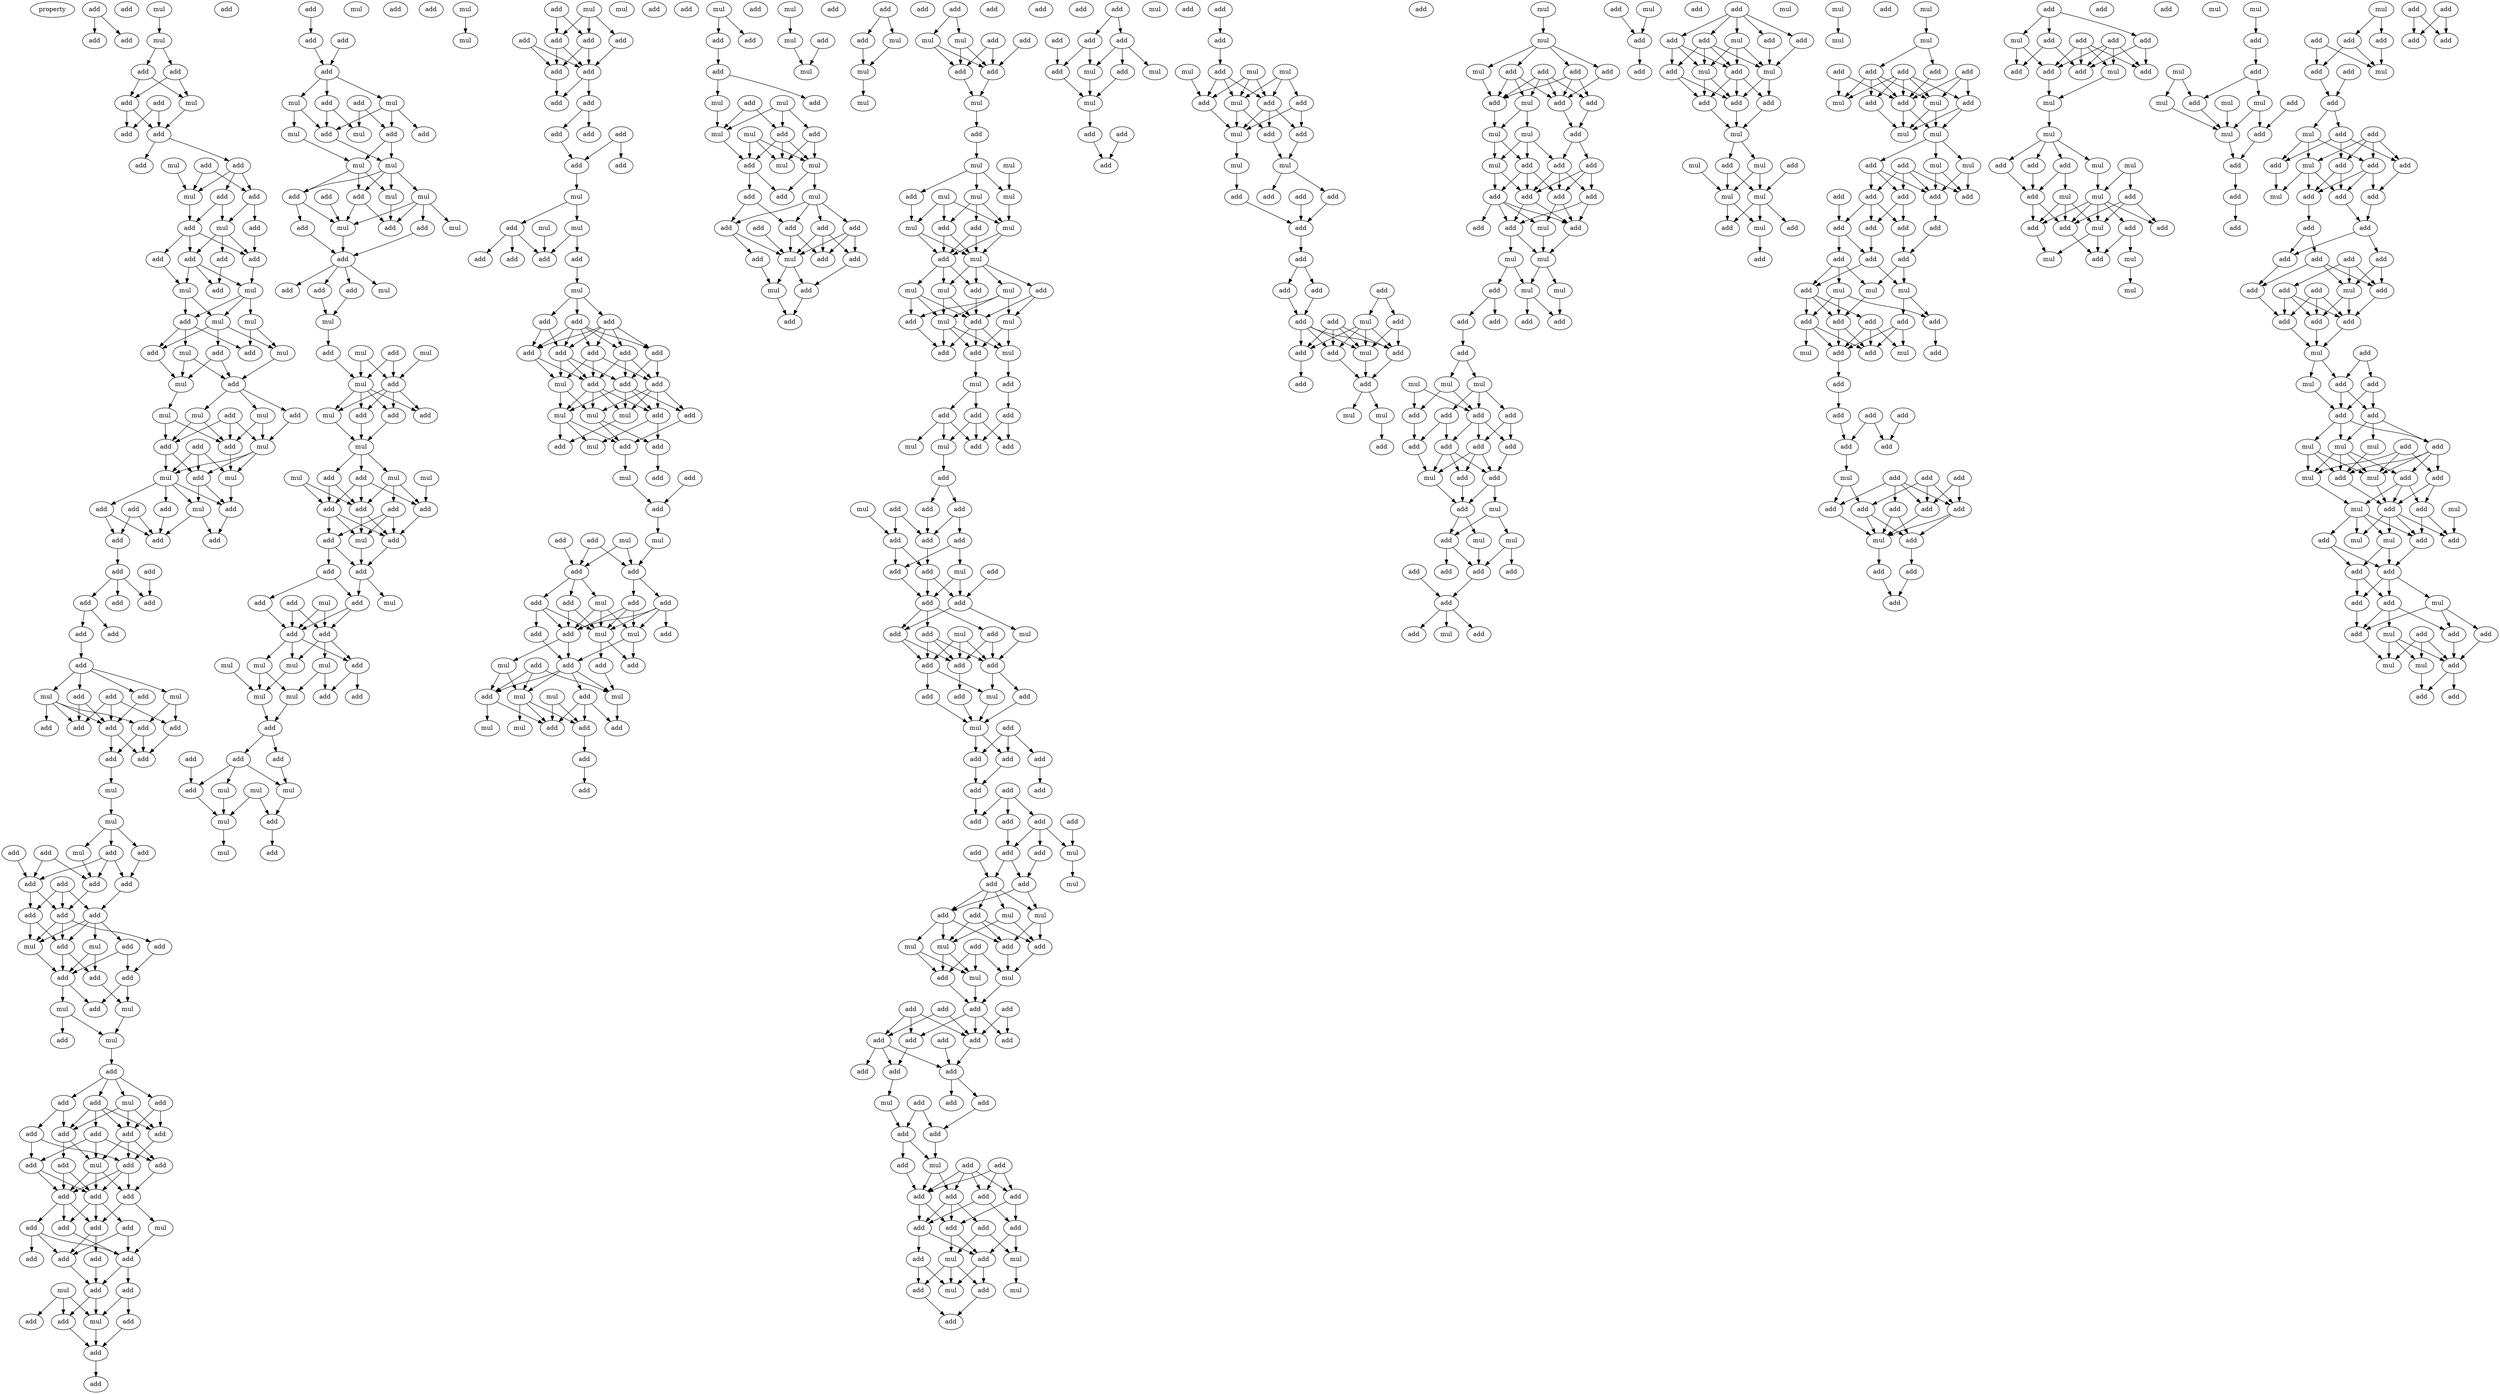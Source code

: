digraph {
    node [fontcolor=black]
    property [mul=2,lf=1.3]
    0 [ label = add ];
    1 [ label = add ];
    2 [ label = add ];
    3 [ label = add ];
    4 [ label = mul ];
    5 [ label = mul ];
    6 [ label = add ];
    7 [ label = add ];
    8 [ label = add ];
    9 [ label = add ];
    10 [ label = mul ];
    11 [ label = add ];
    12 [ label = add ];
    13 [ label = add ];
    14 [ label = mul ];
    15 [ label = add ];
    16 [ label = add ];
    17 [ label = add ];
    18 [ label = add ];
    19 [ label = mul ];
    20 [ label = add ];
    21 [ label = add ];
    22 [ label = mul ];
    23 [ label = add ];
    24 [ label = add ];
    25 [ label = add ];
    26 [ label = add ];
    27 [ label = mul ];
    28 [ label = add ];
    29 [ label = mul ];
    30 [ label = mul ];
    31 [ label = mul ];
    32 [ label = add ];
    33 [ label = mul ];
    34 [ label = mul ];
    35 [ label = add ];
    36 [ label = add ];
    37 [ label = add ];
    38 [ label = mul ];
    39 [ label = add ];
    40 [ label = add ];
    41 [ label = mul ];
    42 [ label = add ];
    43 [ label = mul ];
    44 [ label = mul ];
    45 [ label = mul ];
    46 [ label = add ];
    47 [ label = add ];
    48 [ label = add ];
    49 [ label = add ];
    50 [ label = add ];
    51 [ label = mul ];
    52 [ label = mul ];
    53 [ label = add ];
    54 [ label = add ];
    55 [ label = add ];
    56 [ label = mul ];
    57 [ label = add ];
    58 [ label = add ];
    59 [ label = add ];
    60 [ label = add ];
    61 [ label = add ];
    62 [ label = add ];
    63 [ label = add ];
    64 [ label = add ];
    65 [ label = add ];
    66 [ label = add ];
    67 [ label = add ];
    68 [ label = add ];
    69 [ label = mul ];
    70 [ label = add ];
    71 [ label = add ];
    72 [ label = mul ];
    73 [ label = add ];
    74 [ label = add ];
    75 [ label = add ];
    76 [ label = add ];
    77 [ label = add ];
    78 [ label = add ];
    79 [ label = add ];
    80 [ label = add ];
    81 [ label = mul ];
    82 [ label = mul ];
    83 [ label = mul ];
    84 [ label = add ];
    85 [ label = add ];
    86 [ label = add ];
    87 [ label = add ];
    88 [ label = add ];
    89 [ label = add ];
    90 [ label = add ];
    91 [ label = add ];
    92 [ label = add ];
    93 [ label = add ];
    94 [ label = add ];
    95 [ label = add ];
    96 [ label = add ];
    97 [ label = mul ];
    98 [ label = mul ];
    99 [ label = add ];
    100 [ label = add ];
    101 [ label = add ];
    102 [ label = add ];
    103 [ label = add ];
    104 [ label = mul ];
    105 [ label = mul ];
    106 [ label = mul ];
    107 [ label = add ];
    108 [ label = add ];
    109 [ label = add ];
    110 [ label = mul ];
    111 [ label = add ];
    112 [ label = add ];
    113 [ label = add ];
    114 [ label = add ];
    115 [ label = add ];
    116 [ label = add ];
    117 [ label = add ];
    118 [ label = add ];
    119 [ label = add ];
    120 [ label = add ];
    121 [ label = add ];
    122 [ label = mul ];
    123 [ label = add ];
    124 [ label = add ];
    125 [ label = add ];
    126 [ label = add ];
    127 [ label = add ];
    128 [ label = add ];
    129 [ label = add ];
    130 [ label = mul ];
    131 [ label = add ];
    132 [ label = add ];
    133 [ label = add ];
    134 [ label = add ];
    135 [ label = add ];
    136 [ label = mul ];
    137 [ label = add ];
    138 [ label = add ];
    139 [ label = add ];
    140 [ label = mul ];
    141 [ label = add ];
    142 [ label = add ];
    143 [ label = add ];
    144 [ label = add ];
    145 [ label = add ];
    146 [ label = add ];
    147 [ label = add ];
    148 [ label = add ];
    149 [ label = mul ];
    150 [ label = mul ];
    151 [ label = add ];
    152 [ label = add ];
    153 [ label = add ];
    154 [ label = mul ];
    155 [ label = add ];
    156 [ label = mul ];
    157 [ label = mul ];
    158 [ label = mul ];
    159 [ label = add ];
    160 [ label = add ];
    161 [ label = add ];
    162 [ label = mul ];
    163 [ label = mul ];
    164 [ label = add ];
    165 [ label = mul ];
    166 [ label = mul ];
    167 [ label = add ];
    168 [ label = add ];
    169 [ label = add ];
    170 [ label = add ];
    171 [ label = add ];
    172 [ label = add ];
    173 [ label = mul ];
    174 [ label = mul ];
    175 [ label = add ];
    176 [ label = add ];
    177 [ label = mul ];
    178 [ label = mul ];
    179 [ label = mul ];
    180 [ label = mul ];
    181 [ label = add ];
    182 [ label = add ];
    183 [ label = add ];
    184 [ label = mul ];
    185 [ label = add ];
    186 [ label = add ];
    187 [ label = mul ];
    188 [ label = mul ];
    189 [ label = add ];
    190 [ label = mul ];
    191 [ label = mul ];
    192 [ label = add ];
    193 [ label = add ];
    194 [ label = add ];
    195 [ label = add ];
    196 [ label = add ];
    197 [ label = add ];
    198 [ label = add ];
    199 [ label = mul ];
    200 [ label = add ];
    201 [ label = add ];
    202 [ label = add ];
    203 [ label = mul ];
    204 [ label = mul ];
    205 [ label = add ];
    206 [ label = add ];
    207 [ label = add ];
    208 [ label = add ];
    209 [ label = mul ];
    210 [ label = mul ];
    211 [ label = mul ];
    212 [ label = add ];
    213 [ label = mul ];
    214 [ label = add ];
    215 [ label = add ];
    216 [ label = mul ];
    217 [ label = mul ];
    218 [ label = add ];
    219 [ label = add ];
    220 [ label = add ];
    221 [ label = add ];
    222 [ label = add ];
    223 [ label = add ];
    224 [ label = mul ];
    225 [ label = mul ];
    226 [ label = mul ];
    227 [ label = mul ];
    228 [ label = add ];
    229 [ label = mul ];
    230 [ label = mul ];
    231 [ label = add ];
    232 [ label = mul ];
    233 [ label = add ];
    234 [ label = mul ];
    235 [ label = add ];
    236 [ label = add ];
    237 [ label = add ];
    238 [ label = add ];
    239 [ label = add ];
    240 [ label = add ];
    241 [ label = add ];
    242 [ label = add ];
    243 [ label = add ];
    244 [ label = add ];
    245 [ label = mul ];
    246 [ label = add ];
    247 [ label = add ];
    248 [ label = add ];
    249 [ label = add ];
    250 [ label = mul ];
    251 [ label = add ];
    252 [ label = mul ];
    253 [ label = mul ];
    254 [ label = add ];
    255 [ label = add ];
    256 [ label = add ];
    257 [ label = add ];
    258 [ label = mul ];
    259 [ label = add ];
    260 [ label = add ];
    261 [ label = add ];
    262 [ label = add ];
    263 [ label = add ];
    264 [ label = add ];
    265 [ label = add ];
    266 [ label = add ];
    267 [ label = mul ];
    268 [ label = add ];
    269 [ label = add ];
    270 [ label = add ];
    271 [ label = mul ];
    272 [ label = mul ];
    273 [ label = add ];
    274 [ label = mul ];
    275 [ label = add ];
    276 [ label = mul ];
    277 [ label = add ];
    278 [ label = add ];
    279 [ label = add ];
    280 [ label = add ];
    281 [ label = mul ];
    282 [ label = add ];
    283 [ label = add ];
    284 [ label = add ];
    285 [ label = mul ];
    286 [ label = add ];
    287 [ label = mul ];
    288 [ label = add ];
    289 [ label = add ];
    290 [ label = add ];
    291 [ label = add ];
    292 [ label = add ];
    293 [ label = mul ];
    294 [ label = add ];
    295 [ label = add ];
    296 [ label = mul ];
    297 [ label = add ];
    298 [ label = mul ];
    299 [ label = add ];
    300 [ label = add ];
    301 [ label = add ];
    302 [ label = add ];
    303 [ label = add ];
    304 [ label = mul ];
    305 [ label = mul ];
    306 [ label = add ];
    307 [ label = mul ];
    308 [ label = add ];
    309 [ label = mul ];
    310 [ label = mul ];
    311 [ label = add ];
    312 [ label = add ];
    313 [ label = mul ];
    314 [ label = add ];
    315 [ label = add ];
    316 [ label = add ];
    317 [ label = add ];
    318 [ label = mul ];
    319 [ label = add ];
    320 [ label = add ];
    321 [ label = add ];
    322 [ label = add ];
    323 [ label = add ];
    324 [ label = mul ];
    325 [ label = add ];
    326 [ label = mul ];
    327 [ label = mul ];
    328 [ label = add ];
    329 [ label = mul ];
    330 [ label = add ];
    331 [ label = add ];
    332 [ label = mul ];
    333 [ label = mul ];
    334 [ label = add ];
    335 [ label = mul ];
    336 [ label = add ];
    337 [ label = add ];
    338 [ label = add ];
    339 [ label = add ];
    340 [ label = add ];
    341 [ label = add ];
    342 [ label = mul ];
    343 [ label = add ];
    344 [ label = add ];
    345 [ label = add ];
    346 [ label = add ];
    347 [ label = mul ];
    348 [ label = add ];
    349 [ label = mul ];
    350 [ label = add ];
    351 [ label = add ];
    352 [ label = mul ];
    353 [ label = mul ];
    354 [ label = add ];
    355 [ label = add ];
    356 [ label = add ];
    357 [ label = mul ];
    358 [ label = mul ];
    359 [ label = mul ];
    360 [ label = add ];
    361 [ label = add ];
    362 [ label = mul ];
    363 [ label = mul ];
    364 [ label = add ];
    365 [ label = add ];
    366 [ label = add ];
    367 [ label = add ];
    368 [ label = mul ];
    369 [ label = add ];
    370 [ label = add ];
    371 [ label = mul ];
    372 [ label = mul ];
    373 [ label = mul ];
    374 [ label = mul ];
    375 [ label = mul ];
    376 [ label = add ];
    377 [ label = add ];
    378 [ label = mul ];
    379 [ label = mul ];
    380 [ label = add ];
    381 [ label = mul ];
    382 [ label = add ];
    383 [ label = mul ];
    384 [ label = add ];
    385 [ label = mul ];
    386 [ label = mul ];
    387 [ label = add ];
    388 [ label = add ];
    389 [ label = mul ];
    390 [ label = add ];
    391 [ label = mul ];
    392 [ label = add ];
    393 [ label = add ];
    394 [ label = mul ];
    395 [ label = mul ];
    396 [ label = add ];
    397 [ label = add ];
    398 [ label = add ];
    399 [ label = add ];
    400 [ label = add ];
    401 [ label = add ];
    402 [ label = mul ];
    403 [ label = add ];
    404 [ label = mul ];
    405 [ label = add ];
    406 [ label = add ];
    407 [ label = add ];
    408 [ label = add ];
    409 [ label = mul ];
    410 [ label = add ];
    411 [ label = add ];
    412 [ label = add ];
    413 [ label = mul ];
    414 [ label = add ];
    415 [ label = add ];
    416 [ label = add ];
    417 [ label = add ];
    418 [ label = add ];
    419 [ label = mul ];
    420 [ label = add ];
    421 [ label = add ];
    422 [ label = add ];
    423 [ label = mul ];
    424 [ label = add ];
    425 [ label = add ];
    426 [ label = add ];
    427 [ label = add ];
    428 [ label = mul ];
    429 [ label = add ];
    430 [ label = add ];
    431 [ label = add ];
    432 [ label = mul ];
    433 [ label = add ];
    434 [ label = add ];
    435 [ label = add ];
    436 [ label = add ];
    437 [ label = add ];
    438 [ label = add ];
    439 [ label = add ];
    440 [ label = add ];
    441 [ label = add ];
    442 [ label = add ];
    443 [ label = add ];
    444 [ label = mul ];
    445 [ label = add ];
    446 [ label = add ];
    447 [ label = mul ];
    448 [ label = add ];
    449 [ label = add ];
    450 [ label = add ];
    451 [ label = mul ];
    452 [ label = add ];
    453 [ label = mul ];
    454 [ label = add ];
    455 [ label = add ];
    456 [ label = mul ];
    457 [ label = mul ];
    458 [ label = add ];
    459 [ label = mul ];
    460 [ label = mul ];
    461 [ label = add ];
    462 [ label = add ];
    463 [ label = add ];
    464 [ label = add ];
    465 [ label = add ];
    466 [ label = add ];
    467 [ label = add ];
    468 [ label = add ];
    469 [ label = add ];
    470 [ label = add ];
    471 [ label = add ];
    472 [ label = add ];
    473 [ label = add ];
    474 [ label = add ];
    475 [ label = add ];
    476 [ label = mul ];
    477 [ label = add ];
    478 [ label = add ];
    479 [ label = add ];
    480 [ label = add ];
    481 [ label = add ];
    482 [ label = mul ];
    483 [ label = add ];
    484 [ label = add ];
    485 [ label = add ];
    486 [ label = add ];
    487 [ label = add ];
    488 [ label = add ];
    489 [ label = add ];
    490 [ label = add ];
    491 [ label = add ];
    492 [ label = mul ];
    493 [ label = add ];
    494 [ label = add ];
    495 [ label = mul ];
    496 [ label = add ];
    497 [ label = mul ];
    498 [ label = mul ];
    499 [ label = add ];
    500 [ label = add ];
    501 [ label = add ];
    502 [ label = add ];
    503 [ label = add ];
    504 [ label = add ];
    505 [ label = mul ];
    506 [ label = add ];
    507 [ label = add ];
    508 [ label = mul ];
    509 [ label = mul ];
    510 [ label = mul ];
    511 [ label = add ];
    512 [ label = add ];
    513 [ label = add ];
    514 [ label = add ];
    515 [ label = add ];
    516 [ label = add ];
    517 [ label = mul ];
    518 [ label = mul ];
    519 [ label = mul ];
    520 [ label = add ];
    521 [ label = add ];
    522 [ label = add ];
    523 [ label = mul ];
    524 [ label = add ];
    525 [ label = add ];
    526 [ label = add ];
    527 [ label = mul ];
    528 [ label = mul ];
    529 [ label = mul ];
    530 [ label = add ];
    531 [ label = add ];
    532 [ label = add ];
    533 [ label = add ];
    534 [ label = add ];
    535 [ label = add ];
    536 [ label = add ];
    537 [ label = add ];
    538 [ label = add ];
    539 [ label = add ];
    540 [ label = add ];
    541 [ label = add ];
    542 [ label = mul ];
    543 [ label = add ];
    544 [ label = add ];
    545 [ label = mul ];
    546 [ label = add ];
    547 [ label = add ];
    548 [ label = add ];
    549 [ label = add ];
    550 [ label = mul ];
    551 [ label = mul ];
    552 [ label = mul ];
    553 [ label = add ];
    554 [ label = mul ];
    555 [ label = add ];
    556 [ label = add ];
    557 [ label = add ];
    558 [ label = add ];
    559 [ label = mul ];
    560 [ label = add ];
    561 [ label = add ];
    562 [ label = mul ];
    563 [ label = add ];
    564 [ label = mul ];
    565 [ label = add ];
    566 [ label = mul ];
    567 [ label = mul ];
    568 [ label = add ];
    569 [ label = add ];
    570 [ label = add ];
    571 [ label = add ];
    572 [ label = add ];
    573 [ label = add ];
    574 [ label = add ];
    575 [ label = add ];
    576 [ label = mul ];
    577 [ label = add ];
    578 [ label = add ];
    579 [ label = mul ];
    580 [ label = mul ];
    581 [ label = mul ];
    582 [ label = mul ];
    583 [ label = add ];
    584 [ label = add ];
    585 [ label = add ];
    586 [ label = add ];
    587 [ label = add ];
    588 [ label = add ];
    589 [ label = mul ];
    590 [ label = mul ];
    591 [ label = mul ];
    592 [ label = add ];
    593 [ label = add ];
    594 [ label = add ];
    595 [ label = add ];
    596 [ label = add ];
    597 [ label = add ];
    598 [ label = add ];
    599 [ label = add ];
    600 [ label = mul ];
    601 [ label = add ];
    602 [ label = add ];
    603 [ label = add ];
    604 [ label = mul ];
    605 [ label = mul ];
    606 [ label = add ];
    607 [ label = mul ];
    608 [ label = add ];
    609 [ label = add ];
    610 [ label = add ];
    611 [ label = add ];
    612 [ label = add ];
    613 [ label = add ];
    614 [ label = mul ];
    615 [ label = add ];
    616 [ label = add ];
    617 [ label = mul ];
    618 [ label = add ];
    619 [ label = add ];
    620 [ label = add ];
    621 [ label = add ];
    622 [ label = mul ];
    623 [ label = add ];
    624 [ label = add ];
    625 [ label = add ];
    626 [ label = add ];
    627 [ label = add ];
    628 [ label = add ];
    629 [ label = mul ];
    630 [ label = mul ];
    631 [ label = add ];
    632 [ label = add ];
    633 [ label = add ];
    634 [ label = mul ];
    635 [ label = mul ];
    636 [ label = add ];
    637 [ label = mul ];
    638 [ label = mul ];
    639 [ label = add ];
    640 [ label = mul ];
    641 [ label = mul ];
    642 [ label = add ];
    643 [ label = mul ];
    644 [ label = add ];
    645 [ label = add ];
    646 [ label = mul ];
    647 [ label = add ];
    648 [ label = mul ];
    649 [ label = mul ];
    650 [ label = mul ];
    651 [ label = add ];
    652 [ label = add ];
    653 [ label = add ];
    654 [ label = add ];
    655 [ label = add ];
    656 [ label = add ];
    657 [ label = mul ];
    658 [ label = add ];
    659 [ label = mul ];
    660 [ label = add ];
    661 [ label = mul ];
    662 [ label = mul ];
    663 [ label = add ];
    664 [ label = mul ];
    665 [ label = mul ];
    666 [ label = add ];
    667 [ label = add ];
    668 [ label = add ];
    669 [ label = add ];
    670 [ label = add ];
    671 [ label = add ];
    672 [ label = add ];
    673 [ label = add ];
    674 [ label = add ];
    675 [ label = add ];
    676 [ label = add ];
    677 [ label = add ];
    678 [ label = add ];
    679 [ label = mul ];
    680 [ label = add ];
    681 [ label = mul ];
    682 [ label = mul ];
    683 [ label = add ];
    684 [ label = add ];
    685 [ label = add ];
    686 [ label = add ];
    687 [ label = add ];
    688 [ label = add ];
    689 [ label = mul ];
    690 [ label = add ];
    691 [ label = mul ];
    692 [ label = add ];
    693 [ label = add ];
    694 [ label = add ];
    695 [ label = add ];
    696 [ label = add ];
    697 [ label = add ];
    698 [ label = add ];
    699 [ label = add ];
    700 [ label = add ];
    701 [ label = mul ];
    702 [ label = add ];
    703 [ label = add ];
    704 [ label = add ];
    705 [ label = add ];
    706 [ label = add ];
    707 [ label = add ];
    708 [ label = mul ];
    709 [ label = add ];
    710 [ label = add ];
    711 [ label = add ];
    712 [ label = add ];
    713 [ label = add ];
    714 [ label = add ];
    715 [ label = mul ];
    716 [ label = add ];
    717 [ label = add ];
    718 [ label = add ];
    719 [ label = add ];
    720 [ label = add ];
    721 [ label = add ];
    722 [ label = mul ];
    723 [ label = add ];
    724 [ label = mul ];
    725 [ label = mul ];
    726 [ label = add ];
    727 [ label = mul ];
    728 [ label = mul ];
    729 [ label = add ];
    730 [ label = add ];
    731 [ label = add ];
    732 [ label = mul ];
    733 [ label = add ];
    734 [ label = mul ];
    735 [ label = mul ];
    736 [ label = add ];
    737 [ label = add ];
    738 [ label = add ];
    739 [ label = add ];
    740 [ label = add ];
    741 [ label = mul ];
    742 [ label = mul ];
    743 [ label = mul ];
    744 [ label = add ];
    745 [ label = add ];
    746 [ label = mul ];
    747 [ label = mul ];
    748 [ label = add ];
    749 [ label = mul ];
    750 [ label = add ];
    751 [ label = add ];
    752 [ label = mul ];
    753 [ label = add ];
    754 [ label = mul ];
    755 [ label = mul ];
    756 [ label = add ];
    757 [ label = mul ];
    758 [ label = add ];
    759 [ label = add ];
    760 [ label = add ];
    761 [ label = mul ];
    762 [ label = add ];
    763 [ label = add ];
    764 [ label = add ];
    765 [ label = add ];
    766 [ label = add ];
    767 [ label = add ];
    768 [ label = mul ];
    769 [ label = add ];
    770 [ label = add ];
    771 [ label = add ];
    772 [ label = add ];
    773 [ label = add ];
    774 [ label = add ];
    775 [ label = mul ];
    776 [ label = add ];
    777 [ label = add ];
    778 [ label = mul ];
    779 [ label = add ];
    780 [ label = add ];
    781 [ label = add ];
    782 [ label = add ];
    783 [ label = add ];
    784 [ label = mul ];
    785 [ label = add ];
    786 [ label = add ];
    787 [ label = add ];
    788 [ label = add ];
    789 [ label = add ];
    790 [ label = add ];
    791 [ label = add ];
    792 [ label = add ];
    793 [ label = add ];
    794 [ label = mul ];
    795 [ label = add ];
    796 [ label = add ];
    797 [ label = add ];
    798 [ label = add ];
    799 [ label = add ];
    800 [ label = mul ];
    801 [ label = add ];
    802 [ label = mul ];
    803 [ label = add ];
    804 [ label = add ];
    805 [ label = add ];
    806 [ label = add ];
    807 [ label = mul ];
    808 [ label = add ];
    809 [ label = mul ];
    810 [ label = mul ];
    811 [ label = add ];
    812 [ label = add ];
    813 [ label = mul ];
    814 [ label = add ];
    815 [ label = mul ];
    816 [ label = mul ];
    817 [ label = mul ];
    818 [ label = add ];
    819 [ label = add ];
    820 [ label = add ];
    821 [ label = add ];
    822 [ label = mul ];
    823 [ label = add ];
    824 [ label = mul ];
    825 [ label = add ];
    826 [ label = add ];
    827 [ label = add ];
    828 [ label = add ];
    829 [ label = mul ];
    830 [ label = add ];
    831 [ label = add ];
    832 [ label = add ];
    833 [ label = add ];
    834 [ label = mul ];
    835 [ label = mul ];
    836 [ label = add ];
    837 [ label = mul ];
    838 [ label = add ];
    839 [ label = add ];
    0 -> 1 [ name = 0 ];
    0 -> 3 [ name = 1 ];
    4 -> 5 [ name = 2 ];
    5 -> 6 [ name = 3 ];
    5 -> 7 [ name = 4 ];
    6 -> 9 [ name = 5 ];
    6 -> 10 [ name = 6 ];
    7 -> 9 [ name = 7 ];
    7 -> 10 [ name = 8 ];
    8 -> 11 [ name = 9 ];
    8 -> 12 [ name = 10 ];
    9 -> 11 [ name = 11 ];
    9 -> 12 [ name = 12 ];
    10 -> 11 [ name = 13 ];
    11 -> 13 [ name = 14 ];
    11 -> 16 [ name = 15 ];
    14 -> 19 [ name = 16 ];
    15 -> 18 [ name = 17 ];
    15 -> 19 [ name = 18 ];
    16 -> 17 [ name = 19 ];
    16 -> 18 [ name = 20 ];
    16 -> 19 [ name = 21 ];
    17 -> 20 [ name = 22 ];
    17 -> 22 [ name = 23 ];
    18 -> 21 [ name = 24 ];
    18 -> 22 [ name = 25 ];
    19 -> 20 [ name = 26 ];
    20 -> 24 [ name = 27 ];
    20 -> 25 [ name = 28 ];
    20 -> 26 [ name = 29 ];
    21 -> 24 [ name = 30 ];
    22 -> 23 [ name = 31 ];
    22 -> 24 [ name = 32 ];
    22 -> 25 [ name = 33 ];
    23 -> 28 [ name = 34 ];
    24 -> 27 [ name = 35 ];
    25 -> 27 [ name = 36 ];
    25 -> 28 [ name = 37 ];
    25 -> 29 [ name = 38 ];
    26 -> 29 [ name = 39 ];
    27 -> 30 [ name = 40 ];
    27 -> 31 [ name = 41 ];
    27 -> 32 [ name = 42 ];
    29 -> 31 [ name = 43 ];
    29 -> 32 [ name = 44 ];
    30 -> 33 [ name = 45 ];
    30 -> 37 [ name = 46 ];
    31 -> 33 [ name = 47 ];
    31 -> 35 [ name = 48 ];
    31 -> 36 [ name = 49 ];
    32 -> 34 [ name = 50 ];
    32 -> 36 [ name = 51 ];
    32 -> 37 [ name = 52 ];
    33 -> 39 [ name = 53 ];
    34 -> 38 [ name = 54 ];
    34 -> 39 [ name = 55 ];
    35 -> 38 [ name = 56 ];
    35 -> 39 [ name = 57 ];
    36 -> 38 [ name = 58 ];
    38 -> 41 [ name = 59 ];
    39 -> 42 [ name = 60 ];
    39 -> 43 [ name = 61 ];
    39 -> 44 [ name = 62 ];
    40 -> 45 [ name = 63 ];
    40 -> 47 [ name = 64 ];
    40 -> 48 [ name = 65 ];
    41 -> 47 [ name = 66 ];
    41 -> 48 [ name = 67 ];
    42 -> 45 [ name = 68 ];
    43 -> 47 [ name = 69 ];
    43 -> 48 [ name = 70 ];
    44 -> 45 [ name = 71 ];
    44 -> 48 [ name = 72 ];
    45 -> 50 [ name = 73 ];
    45 -> 51 [ name = 74 ];
    45 -> 52 [ name = 75 ];
    47 -> 50 [ name = 76 ];
    47 -> 51 [ name = 77 ];
    48 -> 52 [ name = 78 ];
    49 -> 50 [ name = 79 ];
    49 -> 51 [ name = 80 ];
    49 -> 52 [ name = 81 ];
    50 -> 56 [ name = 82 ];
    50 -> 57 [ name = 83 ];
    51 -> 54 [ name = 84 ];
    51 -> 55 [ name = 85 ];
    51 -> 56 [ name = 86 ];
    51 -> 57 [ name = 87 ];
    52 -> 57 [ name = 88 ];
    53 -> 58 [ name = 89 ];
    53 -> 60 [ name = 90 ];
    54 -> 58 [ name = 91 ];
    54 -> 60 [ name = 92 ];
    55 -> 60 [ name = 93 ];
    56 -> 59 [ name = 94 ];
    56 -> 60 [ name = 95 ];
    57 -> 59 [ name = 96 ];
    58 -> 62 [ name = 97 ];
    61 -> 65 [ name = 98 ];
    62 -> 63 [ name = 99 ];
    62 -> 64 [ name = 100 ];
    62 -> 65 [ name = 101 ];
    64 -> 66 [ name = 102 ];
    64 -> 67 [ name = 103 ];
    66 -> 68 [ name = 104 ];
    68 -> 69 [ name = 105 ];
    68 -> 70 [ name = 106 ];
    68 -> 71 [ name = 107 ];
    68 -> 72 [ name = 108 ];
    69 -> 74 [ name = 109 ];
    69 -> 75 [ name = 110 ];
    70 -> 77 [ name = 111 ];
    70 -> 78 [ name = 112 ];
    71 -> 78 [ name = 113 ];
    72 -> 74 [ name = 114 ];
    72 -> 76 [ name = 115 ];
    72 -> 77 [ name = 116 ];
    72 -> 78 [ name = 117 ];
    73 -> 75 [ name = 118 ];
    73 -> 77 [ name = 119 ];
    73 -> 78 [ name = 120 ];
    74 -> 79 [ name = 121 ];
    74 -> 80 [ name = 122 ];
    75 -> 79 [ name = 123 ];
    78 -> 79 [ name = 124 ];
    78 -> 80 [ name = 125 ];
    80 -> 81 [ name = 126 ];
    81 -> 82 [ name = 127 ];
    82 -> 83 [ name = 128 ];
    82 -> 85 [ name = 129 ];
    82 -> 86 [ name = 130 ];
    83 -> 89 [ name = 131 ];
    84 -> 91 [ name = 132 ];
    85 -> 88 [ name = 133 ];
    85 -> 89 [ name = 134 ];
    85 -> 91 [ name = 135 ];
    86 -> 88 [ name = 136 ];
    87 -> 89 [ name = 137 ];
    87 -> 91 [ name = 138 ];
    88 -> 93 [ name = 139 ];
    89 -> 94 [ name = 140 ];
    90 -> 92 [ name = 141 ];
    90 -> 93 [ name = 142 ];
    90 -> 94 [ name = 143 ];
    91 -> 92 [ name = 144 ];
    91 -> 94 [ name = 145 ];
    92 -> 97 [ name = 146 ];
    92 -> 99 [ name = 147 ];
    93 -> 96 [ name = 148 ];
    93 -> 97 [ name = 149 ];
    93 -> 98 [ name = 150 ];
    93 -> 99 [ name = 151 ];
    94 -> 95 [ name = 152 ];
    94 -> 97 [ name = 153 ];
    94 -> 99 [ name = 154 ];
    95 -> 102 [ name = 155 ];
    96 -> 101 [ name = 156 ];
    96 -> 102 [ name = 157 ];
    97 -> 101 [ name = 158 ];
    98 -> 100 [ name = 159 ];
    98 -> 101 [ name = 160 ];
    99 -> 100 [ name = 161 ];
    99 -> 101 [ name = 162 ];
    100 -> 105 [ name = 163 ];
    101 -> 103 [ name = 164 ];
    101 -> 104 [ name = 165 ];
    102 -> 103 [ name = 166 ];
    102 -> 105 [ name = 167 ];
    104 -> 106 [ name = 168 ];
    104 -> 107 [ name = 169 ];
    105 -> 106 [ name = 170 ];
    106 -> 108 [ name = 171 ];
    108 -> 109 [ name = 172 ];
    108 -> 110 [ name = 173 ];
    108 -> 111 [ name = 174 ];
    108 -> 112 [ name = 175 ];
    109 -> 115 [ name = 176 ];
    109 -> 117 [ name = 177 ];
    110 -> 114 [ name = 178 ];
    110 -> 115 [ name = 179 ];
    110 -> 116 [ name = 180 ];
    111 -> 113 [ name = 181 ];
    111 -> 114 [ name = 182 ];
    111 -> 115 [ name = 183 ];
    111 -> 116 [ name = 184 ];
    112 -> 114 [ name = 185 ];
    112 -> 116 [ name = 186 ];
    113 -> 119 [ name = 187 ];
    113 -> 121 [ name = 188 ];
    113 -> 122 [ name = 189 ];
    114 -> 120 [ name = 190 ];
    114 -> 121 [ name = 191 ];
    114 -> 122 [ name = 192 ];
    115 -> 118 [ name = 193 ];
    115 -> 122 [ name = 194 ];
    116 -> 120 [ name = 195 ];
    117 -> 119 [ name = 196 ];
    117 -> 120 [ name = 197 ];
    118 -> 123 [ name = 198 ];
    118 -> 124 [ name = 199 ];
    119 -> 123 [ name = 200 ];
    119 -> 124 [ name = 201 ];
    120 -> 123 [ name = 202 ];
    120 -> 124 [ name = 203 ];
    120 -> 125 [ name = 204 ];
    121 -> 125 [ name = 205 ];
    122 -> 123 [ name = 206 ];
    122 -> 124 [ name = 207 ];
    122 -> 125 [ name = 208 ];
    123 -> 127 [ name = 209 ];
    123 -> 128 [ name = 210 ];
    123 -> 129 [ name = 211 ];
    124 -> 126 [ name = 212 ];
    124 -> 127 [ name = 213 ];
    124 -> 129 [ name = 214 ];
    125 -> 129 [ name = 215 ];
    125 -> 130 [ name = 216 ];
    126 -> 131 [ name = 217 ];
    126 -> 133 [ name = 218 ];
    126 -> 134 [ name = 219 ];
    127 -> 133 [ name = 220 ];
    128 -> 131 [ name = 221 ];
    128 -> 133 [ name = 222 ];
    129 -> 131 [ name = 223 ];
    129 -> 132 [ name = 224 ];
    130 -> 133 [ name = 225 ];
    131 -> 135 [ name = 226 ];
    132 -> 135 [ name = 227 ];
    133 -> 135 [ name = 228 ];
    133 -> 137 [ name = 229 ];
    135 -> 139 [ name = 230 ];
    135 -> 140 [ name = 231 ];
    136 -> 138 [ name = 232 ];
    136 -> 139 [ name = 233 ];
    136 -> 140 [ name = 234 ];
    137 -> 140 [ name = 235 ];
    137 -> 141 [ name = 236 ];
    139 -> 142 [ name = 237 ];
    140 -> 142 [ name = 238 ];
    141 -> 142 [ name = 239 ];
    142 -> 143 [ name = 240 ];
    144 -> 145 [ name = 241 ];
    145 -> 147 [ name = 242 ];
    146 -> 147 [ name = 243 ];
    147 -> 149 [ name = 244 ];
    147 -> 150 [ name = 245 ];
    147 -> 151 [ name = 246 ];
    148 -> 154 [ name = 247 ];
    148 -> 155 [ name = 248 ];
    149 -> 152 [ name = 249 ];
    149 -> 153 [ name = 250 ];
    149 -> 155 [ name = 251 ];
    150 -> 153 [ name = 252 ];
    150 -> 156 [ name = 253 ];
    151 -> 153 [ name = 254 ];
    151 -> 154 [ name = 255 ];
    153 -> 157 [ name = 256 ];
    155 -> 157 [ name = 257 ];
    155 -> 158 [ name = 258 ];
    156 -> 158 [ name = 259 ];
    157 -> 160 [ name = 260 ];
    157 -> 161 [ name = 261 ];
    157 -> 162 [ name = 262 ];
    157 -> 163 [ name = 263 ];
    158 -> 160 [ name = 264 ];
    158 -> 161 [ name = 265 ];
    158 -> 162 [ name = 266 ];
    159 -> 165 [ name = 267 ];
    160 -> 164 [ name = 268 ];
    160 -> 165 [ name = 269 ];
    161 -> 165 [ name = 270 ];
    161 -> 167 [ name = 271 ];
    162 -> 164 [ name = 272 ];
    163 -> 164 [ name = 273 ];
    163 -> 165 [ name = 274 ];
    163 -> 166 [ name = 275 ];
    163 -> 168 [ name = 276 ];
    165 -> 169 [ name = 277 ];
    167 -> 169 [ name = 278 ];
    168 -> 169 [ name = 279 ];
    169 -> 170 [ name = 280 ];
    169 -> 171 [ name = 281 ];
    169 -> 172 [ name = 282 ];
    169 -> 173 [ name = 283 ];
    171 -> 174 [ name = 284 ];
    172 -> 174 [ name = 285 ];
    174 -> 176 [ name = 286 ];
    175 -> 180 [ name = 287 ];
    175 -> 181 [ name = 288 ];
    176 -> 180 [ name = 289 ];
    177 -> 181 [ name = 290 ];
    179 -> 180 [ name = 291 ];
    179 -> 181 [ name = 292 ];
    180 -> 183 [ name = 293 ];
    180 -> 184 [ name = 294 ];
    180 -> 185 [ name = 295 ];
    180 -> 186 [ name = 296 ];
    181 -> 183 [ name = 297 ];
    181 -> 184 [ name = 298 ];
    181 -> 185 [ name = 299 ];
    181 -> 186 [ name = 300 ];
    184 -> 187 [ name = 301 ];
    185 -> 187 [ name = 302 ];
    186 -> 187 [ name = 303 ];
    187 -> 189 [ name = 304 ];
    187 -> 190 [ name = 305 ];
    187 -> 192 [ name = 306 ];
    188 -> 196 [ name = 307 ];
    189 -> 194 [ name = 308 ];
    189 -> 195 [ name = 309 ];
    189 -> 196 [ name = 310 ];
    190 -> 193 [ name = 311 ];
    190 -> 194 [ name = 312 ];
    190 -> 196 [ name = 313 ];
    191 -> 194 [ name = 314 ];
    191 -> 195 [ name = 315 ];
    192 -> 194 [ name = 316 ];
    192 -> 195 [ name = 317 ];
    193 -> 197 [ name = 318 ];
    193 -> 198 [ name = 319 ];
    193 -> 199 [ name = 320 ];
    194 -> 197 [ name = 321 ];
    194 -> 199 [ name = 322 ];
    195 -> 197 [ name = 323 ];
    195 -> 198 [ name = 324 ];
    195 -> 199 [ name = 325 ];
    196 -> 197 [ name = 326 ];
    197 -> 201 [ name = 327 ];
    198 -> 200 [ name = 328 ];
    198 -> 201 [ name = 329 ];
    199 -> 201 [ name = 330 ];
    200 -> 202 [ name = 331 ];
    200 -> 205 [ name = 332 ];
    201 -> 204 [ name = 333 ];
    201 -> 205 [ name = 334 ];
    202 -> 208 [ name = 335 ];
    203 -> 207 [ name = 336 ];
    203 -> 208 [ name = 337 ];
    205 -> 207 [ name = 338 ];
    205 -> 208 [ name = 339 ];
    206 -> 207 [ name = 340 ];
    206 -> 208 [ name = 341 ];
    207 -> 210 [ name = 342 ];
    207 -> 212 [ name = 343 ];
    207 -> 213 [ name = 344 ];
    208 -> 210 [ name = 345 ];
    208 -> 211 [ name = 346 ];
    208 -> 212 [ name = 347 ];
    209 -> 216 [ name = 348 ];
    210 -> 216 [ name = 349 ];
    211 -> 216 [ name = 350 ];
    211 -> 217 [ name = 351 ];
    212 -> 214 [ name = 352 ];
    212 -> 215 [ name = 353 ];
    213 -> 215 [ name = 354 ];
    213 -> 217 [ name = 355 ];
    216 -> 219 [ name = 356 ];
    217 -> 219 [ name = 357 ];
    219 -> 220 [ name = 358 ];
    219 -> 221 [ name = 359 ];
    220 -> 225 [ name = 360 ];
    221 -> 223 [ name = 361 ];
    221 -> 224 [ name = 362 ];
    221 -> 225 [ name = 363 ];
    222 -> 223 [ name = 364 ];
    223 -> 227 [ name = 365 ];
    224 -> 227 [ name = 366 ];
    225 -> 228 [ name = 367 ];
    226 -> 227 [ name = 368 ];
    226 -> 228 [ name = 369 ];
    227 -> 230 [ name = 370 ];
    228 -> 231 [ name = 371 ];
    229 -> 232 [ name = 372 ];
    233 -> 236 [ name = 373 ];
    233 -> 237 [ name = 374 ];
    234 -> 236 [ name = 375 ];
    234 -> 237 [ name = 376 ];
    234 -> 238 [ name = 377 ];
    235 -> 239 [ name = 378 ];
    235 -> 240 [ name = 379 ];
    236 -> 239 [ name = 380 ];
    236 -> 240 [ name = 381 ];
    237 -> 239 [ name = 382 ];
    237 -> 240 [ name = 383 ];
    238 -> 239 [ name = 384 ];
    239 -> 241 [ name = 385 ];
    239 -> 242 [ name = 386 ];
    240 -> 242 [ name = 387 ];
    241 -> 243 [ name = 388 ];
    241 -> 247 [ name = 389 ];
    244 -> 248 [ name = 390 ];
    244 -> 249 [ name = 391 ];
    247 -> 249 [ name = 392 ];
    249 -> 250 [ name = 393 ];
    250 -> 251 [ name = 394 ];
    250 -> 252 [ name = 395 ];
    251 -> 254 [ name = 396 ];
    251 -> 255 [ name = 397 ];
    251 -> 256 [ name = 398 ];
    252 -> 254 [ name = 399 ];
    252 -> 257 [ name = 400 ];
    253 -> 254 [ name = 401 ];
    257 -> 258 [ name = 402 ];
    258 -> 259 [ name = 403 ];
    258 -> 260 [ name = 404 ];
    258 -> 261 [ name = 405 ];
    259 -> 262 [ name = 406 ];
    259 -> 263 [ name = 407 ];
    259 -> 264 [ name = 408 ];
    259 -> 265 [ name = 409 ];
    259 -> 266 [ name = 410 ];
    260 -> 263 [ name = 411 ];
    260 -> 266 [ name = 412 ];
    261 -> 262 [ name = 413 ];
    261 -> 263 [ name = 414 ];
    261 -> 264 [ name = 415 ];
    261 -> 265 [ name = 416 ];
    261 -> 266 [ name = 417 ];
    262 -> 268 [ name = 418 ];
    262 -> 269 [ name = 419 ];
    262 -> 270 [ name = 420 ];
    263 -> 267 [ name = 421 ];
    263 -> 268 [ name = 422 ];
    264 -> 267 [ name = 423 ];
    264 -> 268 [ name = 424 ];
    264 -> 270 [ name = 425 ];
    265 -> 269 [ name = 426 ];
    265 -> 270 [ name = 427 ];
    266 -> 267 [ name = 428 ];
    266 -> 268 [ name = 429 ];
    266 -> 269 [ name = 430 ];
    267 -> 271 [ name = 431 ];
    267 -> 272 [ name = 432 ];
    268 -> 271 [ name = 433 ];
    268 -> 272 [ name = 434 ];
    268 -> 273 [ name = 435 ];
    268 -> 274 [ name = 436 ];
    269 -> 271 [ name = 437 ];
    269 -> 273 [ name = 438 ];
    269 -> 274 [ name = 439 ];
    269 -> 275 [ name = 440 ];
    270 -> 272 [ name = 441 ];
    270 -> 273 [ name = 442 ];
    270 -> 274 [ name = 443 ];
    270 -> 275 [ name = 444 ];
    271 -> 276 [ name = 445 ];
    271 -> 278 [ name = 446 ];
    271 -> 279 [ name = 447 ];
    272 -> 277 [ name = 448 ];
    272 -> 278 [ name = 449 ];
    273 -> 276 [ name = 450 ];
    273 -> 277 [ name = 451 ];
    274 -> 279 [ name = 452 ];
    275 -> 278 [ name = 453 ];
    277 -> 280 [ name = 454 ];
    278 -> 281 [ name = 455 ];
    281 -> 283 [ name = 456 ];
    282 -> 283 [ name = 457 ];
    283 -> 285 [ name = 458 ];
    284 -> 289 [ name = 459 ];
    285 -> 288 [ name = 460 ];
    286 -> 288 [ name = 461 ];
    286 -> 289 [ name = 462 ];
    287 -> 288 [ name = 463 ];
    287 -> 289 [ name = 464 ];
    288 -> 290 [ name = 465 ];
    288 -> 294 [ name = 466 ];
    289 -> 291 [ name = 467 ];
    289 -> 292 [ name = 468 ];
    289 -> 293 [ name = 469 ];
    290 -> 296 [ name = 470 ];
    290 -> 297 [ name = 471 ];
    290 -> 298 [ name = 472 ];
    291 -> 296 [ name = 473 ];
    291 -> 297 [ name = 474 ];
    292 -> 295 [ name = 475 ];
    292 -> 296 [ name = 476 ];
    292 -> 297 [ name = 477 ];
    293 -> 296 [ name = 478 ];
    293 -> 297 [ name = 479 ];
    293 -> 298 [ name = 480 ];
    294 -> 296 [ name = 481 ];
    294 -> 297 [ name = 482 ];
    294 -> 298 [ name = 483 ];
    294 -> 299 [ name = 484 ];
    295 -> 300 [ name = 485 ];
    296 -> 301 [ name = 486 ];
    296 -> 302 [ name = 487 ];
    297 -> 300 [ name = 488 ];
    297 -> 304 [ name = 489 ];
    298 -> 300 [ name = 490 ];
    298 -> 302 [ name = 491 ];
    300 -> 305 [ name = 492 ];
    300 -> 306 [ name = 493 ];
    300 -> 307 [ name = 494 ];
    300 -> 308 [ name = 495 ];
    301 -> 305 [ name = 496 ];
    303 -> 305 [ name = 497 ];
    303 -> 307 [ name = 498 ];
    303 -> 308 [ name = 499 ];
    304 -> 307 [ name = 500 ];
    304 -> 308 [ name = 501 ];
    305 -> 314 [ name = 502 ];
    306 -> 311 [ name = 503 ];
    306 -> 312 [ name = 504 ];
    306 -> 314 [ name = 505 ];
    307 -> 311 [ name = 506 ];
    307 -> 312 [ name = 507 ];
    307 -> 313 [ name = 508 ];
    308 -> 310 [ name = 509 ];
    308 -> 311 [ name = 510 ];
    309 -> 311 [ name = 511 ];
    309 -> 312 [ name = 512 ];
    312 -> 315 [ name = 513 ];
    315 -> 317 [ name = 514 ];
    318 -> 319 [ name = 515 ];
    318 -> 320 [ name = 516 ];
    319 -> 322 [ name = 517 ];
    322 -> 324 [ name = 518 ];
    322 -> 325 [ name = 519 ];
    323 -> 327 [ name = 520 ];
    323 -> 330 [ name = 521 ];
    324 -> 327 [ name = 522 ];
    326 -> 327 [ name = 523 ];
    326 -> 328 [ name = 524 ];
    326 -> 330 [ name = 525 ];
    327 -> 331 [ name = 526 ];
    328 -> 332 [ name = 527 ];
    328 -> 333 [ name = 528 ];
    329 -> 331 [ name = 529 ];
    329 -> 332 [ name = 530 ];
    329 -> 333 [ name = 531 ];
    330 -> 331 [ name = 532 ];
    330 -> 332 [ name = 533 ];
    330 -> 333 [ name = 534 ];
    331 -> 334 [ name = 535 ];
    331 -> 336 [ name = 536 ];
    332 -> 335 [ name = 537 ];
    332 -> 336 [ name = 538 ];
    334 -> 338 [ name = 539 ];
    334 -> 339 [ name = 540 ];
    335 -> 338 [ name = 541 ];
    335 -> 339 [ name = 542 ];
    335 -> 340 [ name = 543 ];
    335 -> 341 [ name = 544 ];
    337 -> 342 [ name = 545 ];
    338 -> 342 [ name = 546 ];
    338 -> 345 [ name = 547 ];
    339 -> 342 [ name = 548 ];
    339 -> 344 [ name = 549 ];
    340 -> 342 [ name = 550 ];
    340 -> 343 [ name = 551 ];
    340 -> 345 [ name = 552 ];
    341 -> 342 [ name = 553 ];
    341 -> 343 [ name = 554 ];
    341 -> 345 [ name = 555 ];
    342 -> 346 [ name = 556 ];
    342 -> 347 [ name = 557 ];
    343 -> 346 [ name = 558 ];
    344 -> 347 [ name = 559 ];
    346 -> 348 [ name = 560 ];
    347 -> 348 [ name = 561 ];
    349 -> 352 [ name = 562 ];
    350 -> 353 [ name = 563 ];
    352 -> 353 [ name = 564 ];
    354 -> 355 [ name = 565 ];
    354 -> 357 [ name = 566 ];
    355 -> 358 [ name = 567 ];
    357 -> 358 [ name = 568 ];
    358 -> 359 [ name = 569 ];
    360 -> 362 [ name = 570 ];
    360 -> 363 [ name = 571 ];
    362 -> 366 [ name = 572 ];
    362 -> 367 [ name = 573 ];
    363 -> 366 [ name = 574 ];
    363 -> 367 [ name = 575 ];
    364 -> 367 [ name = 576 ];
    365 -> 366 [ name = 577 ];
    365 -> 367 [ name = 578 ];
    366 -> 368 [ name = 579 ];
    367 -> 368 [ name = 580 ];
    368 -> 370 [ name = 581 ];
    370 -> 371 [ name = 582 ];
    371 -> 373 [ name = 583 ];
    371 -> 375 [ name = 584 ];
    371 -> 376 [ name = 585 ];
    372 -> 375 [ name = 586 ];
    373 -> 377 [ name = 587 ];
    373 -> 379 [ name = 588 ];
    373 -> 380 [ name = 589 ];
    374 -> 378 [ name = 590 ];
    374 -> 379 [ name = 591 ];
    374 -> 380 [ name = 592 ];
    375 -> 379 [ name = 593 ];
    376 -> 378 [ name = 594 ];
    377 -> 381 [ name = 595 ];
    377 -> 382 [ name = 596 ];
    378 -> 381 [ name = 597 ];
    378 -> 382 [ name = 598 ];
    379 -> 381 [ name = 599 ];
    379 -> 382 [ name = 600 ];
    380 -> 381 [ name = 601 ];
    380 -> 382 [ name = 602 ];
    381 -> 383 [ name = 603 ];
    381 -> 384 [ name = 604 ];
    381 -> 386 [ name = 605 ];
    381 -> 387 [ name = 606 ];
    382 -> 384 [ name = 607 ];
    382 -> 385 [ name = 608 ];
    382 -> 386 [ name = 609 ];
    383 -> 388 [ name = 610 ];
    383 -> 389 [ name = 611 ];
    383 -> 391 [ name = 612 ];
    384 -> 390 [ name = 613 ];
    385 -> 388 [ name = 614 ];
    385 -> 389 [ name = 615 ];
    385 -> 390 [ name = 616 ];
    386 -> 389 [ name = 617 ];
    386 -> 390 [ name = 618 ];
    387 -> 390 [ name = 619 ];
    387 -> 391 [ name = 620 ];
    388 -> 393 [ name = 621 ];
    389 -> 392 [ name = 622 ];
    389 -> 393 [ name = 623 ];
    389 -> 394 [ name = 624 ];
    390 -> 392 [ name = 625 ];
    390 -> 393 [ name = 626 ];
    390 -> 394 [ name = 627 ];
    391 -> 392 [ name = 628 ];
    391 -> 394 [ name = 629 ];
    392 -> 395 [ name = 630 ];
    394 -> 396 [ name = 631 ];
    395 -> 397 [ name = 632 ];
    395 -> 398 [ name = 633 ];
    396 -> 399 [ name = 634 ];
    397 -> 400 [ name = 635 ];
    397 -> 402 [ name = 636 ];
    397 -> 404 [ name = 637 ];
    398 -> 400 [ name = 638 ];
    398 -> 401 [ name = 639 ];
    398 -> 404 [ name = 640 ];
    399 -> 400 [ name = 641 ];
    399 -> 401 [ name = 642 ];
    404 -> 405 [ name = 643 ];
    405 -> 407 [ name = 644 ];
    405 -> 408 [ name = 645 ];
    406 -> 411 [ name = 646 ];
    406 -> 412 [ name = 647 ];
    407 -> 410 [ name = 648 ];
    407 -> 412 [ name = 649 ];
    408 -> 412 [ name = 650 ];
    409 -> 411 [ name = 651 ];
    410 -> 413 [ name = 652 ];
    410 -> 416 [ name = 653 ];
    411 -> 414 [ name = 654 ];
    411 -> 416 [ name = 655 ];
    412 -> 414 [ name = 656 ];
    413 -> 417 [ name = 657 ];
    413 -> 418 [ name = 658 ];
    414 -> 417 [ name = 659 ];
    414 -> 418 [ name = 660 ];
    415 -> 417 [ name = 661 ];
    416 -> 418 [ name = 662 ];
    417 -> 422 [ name = 663 ];
    417 -> 423 [ name = 664 ];
    418 -> 420 [ name = 665 ];
    418 -> 421 [ name = 666 ];
    418 -> 422 [ name = 667 ];
    419 -> 424 [ name = 668 ];
    419 -> 425 [ name = 669 ];
    419 -> 426 [ name = 670 ];
    420 -> 425 [ name = 671 ];
    420 -> 426 [ name = 672 ];
    421 -> 424 [ name = 673 ];
    421 -> 425 [ name = 674 ];
    421 -> 426 [ name = 675 ];
    422 -> 424 [ name = 676 ];
    422 -> 426 [ name = 677 ];
    423 -> 425 [ name = 678 ];
    424 -> 428 [ name = 679 ];
    424 -> 429 [ name = 680 ];
    425 -> 427 [ name = 681 ];
    425 -> 428 [ name = 682 ];
    426 -> 430 [ name = 683 ];
    427 -> 432 [ name = 684 ];
    428 -> 432 [ name = 685 ];
    429 -> 432 [ name = 686 ];
    430 -> 432 [ name = 687 ];
    431 -> 433 [ name = 688 ];
    431 -> 434 [ name = 689 ];
    431 -> 435 [ name = 690 ];
    432 -> 434 [ name = 691 ];
    432 -> 435 [ name = 692 ];
    433 -> 437 [ name = 693 ];
    434 -> 436 [ name = 694 ];
    435 -> 436 [ name = 695 ];
    436 -> 440 [ name = 696 ];
    438 -> 439 [ name = 697 ];
    438 -> 440 [ name = 698 ];
    438 -> 442 [ name = 699 ];
    439 -> 446 [ name = 700 ];
    441 -> 444 [ name = 701 ];
    442 -> 444 [ name = 702 ];
    442 -> 445 [ name = 703 ];
    442 -> 446 [ name = 704 ];
    443 -> 448 [ name = 705 ];
    444 -> 447 [ name = 706 ];
    445 -> 449 [ name = 707 ];
    446 -> 448 [ name = 708 ];
    446 -> 449 [ name = 709 ];
    448 -> 450 [ name = 710 ];
    448 -> 451 [ name = 711 ];
    448 -> 452 [ name = 712 ];
    448 -> 453 [ name = 713 ];
    449 -> 450 [ name = 714 ];
    449 -> 451 [ name = 715 ];
    450 -> 454 [ name = 716 ];
    450 -> 456 [ name = 717 ];
    450 -> 457 [ name = 718 ];
    451 -> 454 [ name = 719 ];
    451 -> 458 [ name = 720 ];
    452 -> 454 [ name = 721 ];
    452 -> 456 [ name = 722 ];
    452 -> 458 [ name = 723 ];
    453 -> 456 [ name = 724 ];
    453 -> 458 [ name = 725 ];
    454 -> 460 [ name = 726 ];
    455 -> 459 [ name = 727 ];
    455 -> 460 [ name = 728 ];
    455 -> 461 [ name = 729 ];
    456 -> 459 [ name = 730 ];
    456 -> 461 [ name = 731 ];
    457 -> 459 [ name = 732 ];
    457 -> 461 [ name = 733 ];
    458 -> 460 [ name = 734 ];
    459 -> 464 [ name = 735 ];
    460 -> 464 [ name = 736 ];
    461 -> 464 [ name = 737 ];
    462 -> 467 [ name = 738 ];
    462 -> 468 [ name = 739 ];
    462 -> 469 [ name = 740 ];
    463 -> 467 [ name = 741 ];
    463 -> 469 [ name = 742 ];
    464 -> 467 [ name = 743 ];
    464 -> 468 [ name = 744 ];
    464 -> 470 [ name = 745 ];
    465 -> 467 [ name = 746 ];
    465 -> 470 [ name = 747 ];
    466 -> 471 [ name = 748 ];
    467 -> 471 [ name = 749 ];
    468 -> 473 [ name = 750 ];
    469 -> 471 [ name = 751 ];
    469 -> 472 [ name = 752 ];
    469 -> 473 [ name = 753 ];
    471 -> 475 [ name = 754 ];
    471 -> 477 [ name = 755 ];
    473 -> 476 [ name = 756 ];
    474 -> 478 [ name = 757 ];
    474 -> 479 [ name = 758 ];
    475 -> 478 [ name = 759 ];
    476 -> 479 [ name = 760 ];
    478 -> 482 [ name = 761 ];
    479 -> 482 [ name = 762 ];
    479 -> 483 [ name = 763 ];
    480 -> 484 [ name = 764 ];
    480 -> 485 [ name = 765 ];
    480 -> 486 [ name = 766 ];
    481 -> 484 [ name = 767 ];
    481 -> 485 [ name = 768 ];
    481 -> 486 [ name = 769 ];
    481 -> 487 [ name = 770 ];
    482 -> 485 [ name = 771 ];
    482 -> 487 [ name = 772 ];
    483 -> 485 [ name = 773 ];
    484 -> 489 [ name = 774 ];
    484 -> 491 [ name = 775 ];
    485 -> 488 [ name = 776 ];
    485 -> 491 [ name = 777 ];
    486 -> 488 [ name = 778 ];
    486 -> 489 [ name = 779 ];
    487 -> 488 [ name = 780 ];
    487 -> 490 [ name = 781 ];
    487 -> 491 [ name = 782 ];
    488 -> 492 [ name = 783 ];
    488 -> 493 [ name = 784 ];
    489 -> 493 [ name = 785 ];
    489 -> 495 [ name = 786 ];
    490 -> 492 [ name = 787 ];
    490 -> 495 [ name = 788 ];
    491 -> 493 [ name = 789 ];
    491 -> 494 [ name = 790 ];
    492 -> 496 [ name = 791 ];
    492 -> 498 [ name = 792 ];
    492 -> 499 [ name = 793 ];
    493 -> 498 [ name = 794 ];
    493 -> 499 [ name = 795 ];
    494 -> 496 [ name = 796 ];
    494 -> 498 [ name = 797 ];
    495 -> 497 [ name = 798 ];
    496 -> 500 [ name = 799 ];
    499 -> 500 [ name = 800 ];
    501 -> 503 [ name = 801 ];
    501 -> 504 [ name = 802 ];
    502 -> 507 [ name = 803 ];
    503 -> 505 [ name = 804 ];
    503 -> 507 [ name = 805 ];
    504 -> 505 [ name = 806 ];
    504 -> 506 [ name = 807 ];
    504 -> 508 [ name = 808 ];
    505 -> 509 [ name = 809 ];
    506 -> 509 [ name = 810 ];
    507 -> 509 [ name = 811 ];
    509 -> 511 [ name = 812 ];
    511 -> 515 [ name = 813 ];
    512 -> 515 [ name = 814 ];
    514 -> 516 [ name = 815 ];
    516 -> 520 [ name = 816 ];
    517 -> 521 [ name = 817 ];
    517 -> 523 [ name = 818 ];
    517 -> 524 [ name = 819 ];
    518 -> 521 [ name = 820 ];
    518 -> 522 [ name = 821 ];
    518 -> 523 [ name = 822 ];
    519 -> 524 [ name = 823 ];
    520 -> 521 [ name = 824 ];
    520 -> 523 [ name = 825 ];
    520 -> 524 [ name = 826 ];
    521 -> 525 [ name = 827 ];
    521 -> 526 [ name = 828 ];
    521 -> 527 [ name = 829 ];
    522 -> 525 [ name = 830 ];
    522 -> 527 [ name = 831 ];
    523 -> 526 [ name = 832 ];
    523 -> 527 [ name = 833 ];
    524 -> 527 [ name = 834 ];
    525 -> 528 [ name = 835 ];
    526 -> 528 [ name = 836 ];
    527 -> 529 [ name = 837 ];
    528 -> 530 [ name = 838 ];
    528 -> 534 [ name = 839 ];
    529 -> 531 [ name = 840 ];
    531 -> 535 [ name = 841 ];
    532 -> 535 [ name = 842 ];
    534 -> 535 [ name = 843 ];
    535 -> 536 [ name = 844 ];
    536 -> 538 [ name = 845 ];
    536 -> 539 [ name = 846 ];
    537 -> 542 [ name = 847 ];
    537 -> 543 [ name = 848 ];
    538 -> 541 [ name = 849 ];
    539 -> 541 [ name = 850 ];
    540 -> 544 [ name = 851 ];
    540 -> 545 [ name = 852 ];
    540 -> 546 [ name = 853 ];
    540 -> 547 [ name = 854 ];
    541 -> 544 [ name = 855 ];
    541 -> 545 [ name = 856 ];
    541 -> 546 [ name = 857 ];
    541 -> 547 [ name = 858 ];
    542 -> 544 [ name = 859 ];
    542 -> 545 [ name = 860 ];
    542 -> 546 [ name = 861 ];
    542 -> 547 [ name = 862 ];
    543 -> 545 [ name = 863 ];
    543 -> 547 [ name = 864 ];
    544 -> 549 [ name = 865 ];
    545 -> 549 [ name = 866 ];
    546 -> 548 [ name = 867 ];
    547 -> 549 [ name = 868 ];
    549 -> 550 [ name = 869 ];
    549 -> 551 [ name = 870 ];
    551 -> 553 [ name = 871 ];
    552 -> 554 [ name = 872 ];
    554 -> 555 [ name = 873 ];
    554 -> 557 [ name = 874 ];
    554 -> 558 [ name = 875 ];
    554 -> 559 [ name = 876 ];
    555 -> 560 [ name = 877 ];
    555 -> 561 [ name = 878 ];
    555 -> 563 [ name = 879 ];
    556 -> 560 [ name = 880 ];
    556 -> 561 [ name = 881 ];
    556 -> 562 [ name = 882 ];
    556 -> 563 [ name = 883 ];
    557 -> 563 [ name = 884 ];
    558 -> 560 [ name = 885 ];
    558 -> 562 [ name = 886 ];
    558 -> 563 [ name = 887 ];
    559 -> 560 [ name = 888 ];
    560 -> 566 [ name = 889 ];
    561 -> 565 [ name = 890 ];
    562 -> 564 [ name = 891 ];
    562 -> 566 [ name = 892 ];
    563 -> 565 [ name = 893 ];
    564 -> 567 [ name = 894 ];
    564 -> 568 [ name = 895 ];
    564 -> 570 [ name = 896 ];
    565 -> 569 [ name = 897 ];
    565 -> 570 [ name = 898 ];
    566 -> 567 [ name = 899 ];
    566 -> 568 [ name = 900 ];
    567 -> 572 [ name = 901 ];
    567 -> 573 [ name = 902 ];
    568 -> 572 [ name = 903 ];
    568 -> 573 [ name = 904 ];
    568 -> 574 [ name = 905 ];
    569 -> 571 [ name = 906 ];
    569 -> 573 [ name = 907 ];
    569 -> 574 [ name = 908 ];
    570 -> 571 [ name = 909 ];
    570 -> 573 [ name = 910 ];
    570 -> 574 [ name = 911 ];
    571 -> 575 [ name = 912 ];
    571 -> 578 [ name = 913 ];
    572 -> 575 [ name = 914 ];
    572 -> 576 [ name = 915 ];
    572 -> 577 [ name = 916 ];
    572 -> 578 [ name = 917 ];
    573 -> 575 [ name = 918 ];
    573 -> 578 [ name = 919 ];
    574 -> 576 [ name = 920 ];
    574 -> 578 [ name = 921 ];
    575 -> 579 [ name = 922 ];
    575 -> 580 [ name = 923 ];
    576 -> 580 [ name = 924 ];
    578 -> 580 [ name = 925 ];
    579 -> 581 [ name = 926 ];
    579 -> 583 [ name = 927 ];
    580 -> 581 [ name = 928 ];
    580 -> 582 [ name = 929 ];
    581 -> 585 [ name = 930 ];
    581 -> 587 [ name = 931 ];
    582 -> 587 [ name = 932 ];
    583 -> 584 [ name = 933 ];
    583 -> 586 [ name = 934 ];
    584 -> 588 [ name = 935 ];
    588 -> 589 [ name = 936 ];
    588 -> 590 [ name = 937 ];
    589 -> 593 [ name = 938 ];
    589 -> 595 [ name = 939 ];
    590 -> 592 [ name = 940 ];
    590 -> 593 [ name = 941 ];
    590 -> 594 [ name = 942 ];
    591 -> 593 [ name = 943 ];
    591 -> 595 [ name = 944 ];
    592 -> 598 [ name = 945 ];
    592 -> 599 [ name = 946 ];
    593 -> 597 [ name = 947 ];
    593 -> 598 [ name = 948 ];
    593 -> 599 [ name = 949 ];
    594 -> 596 [ name = 950 ];
    594 -> 597 [ name = 951 ];
    595 -> 596 [ name = 952 ];
    596 -> 600 [ name = 953 ];
    597 -> 600 [ name = 954 ];
    597 -> 601 [ name = 955 ];
    597 -> 602 [ name = 956 ];
    598 -> 600 [ name = 957 ];
    598 -> 601 [ name = 958 ];
    598 -> 602 [ name = 959 ];
    599 -> 601 [ name = 960 ];
    600 -> 603 [ name = 961 ];
    601 -> 603 [ name = 962 ];
    601 -> 604 [ name = 963 ];
    602 -> 603 [ name = 964 ];
    603 -> 606 [ name = 965 ];
    603 -> 607 [ name = 966 ];
    604 -> 605 [ name = 967 ];
    604 -> 606 [ name = 968 ];
    605 -> 609 [ name = 969 ];
    605 -> 610 [ name = 970 ];
    606 -> 609 [ name = 971 ];
    606 -> 611 [ name = 972 ];
    607 -> 609 [ name = 973 ];
    608 -> 612 [ name = 974 ];
    609 -> 612 [ name = 975 ];
    612 -> 613 [ name = 976 ];
    612 -> 614 [ name = 977 ];
    612 -> 615 [ name = 978 ];
    616 -> 618 [ name = 979 ];
    617 -> 618 [ name = 980 ];
    618 -> 619 [ name = 981 ];
    621 -> 622 [ name = 982 ];
    621 -> 623 [ name = 983 ];
    621 -> 624 [ name = 984 ];
    621 -> 625 [ name = 985 ];
    621 -> 626 [ name = 986 ];
    622 -> 628 [ name = 987 ];
    622 -> 629 [ name = 988 ];
    622 -> 630 [ name = 989 ];
    623 -> 629 [ name = 990 ];
    624 -> 627 [ name = 991 ];
    624 -> 628 [ name = 992 ];
    624 -> 629 [ name = 993 ];
    624 -> 630 [ name = 994 ];
    625 -> 627 [ name = 995 ];
    625 -> 628 [ name = 996 ];
    625 -> 630 [ name = 997 ];
    626 -> 629 [ name = 998 ];
    627 -> 631 [ name = 999 ];
    627 -> 633 [ name = 1000 ];
    628 -> 631 [ name = 1001 ];
    628 -> 632 [ name = 1002 ];
    628 -> 633 [ name = 1003 ];
    629 -> 631 [ name = 1004 ];
    629 -> 632 [ name = 1005 ];
    630 -> 631 [ name = 1006 ];
    630 -> 633 [ name = 1007 ];
    631 -> 634 [ name = 1008 ];
    632 -> 634 [ name = 1009 ];
    633 -> 634 [ name = 1010 ];
    634 -> 636 [ name = 1011 ];
    634 -> 637 [ name = 1012 ];
    635 -> 640 [ name = 1013 ];
    636 -> 640 [ name = 1014 ];
    636 -> 641 [ name = 1015 ];
    637 -> 640 [ name = 1016 ];
    637 -> 641 [ name = 1017 ];
    639 -> 641 [ name = 1018 ];
    640 -> 643 [ name = 1019 ];
    640 -> 644 [ name = 1020 ];
    641 -> 642 [ name = 1021 ];
    641 -> 643 [ name = 1022 ];
    641 -> 644 [ name = 1023 ];
    643 -> 645 [ name = 1024 ];
    646 -> 648 [ name = 1025 ];
    649 -> 650 [ name = 1026 ];
    650 -> 651 [ name = 1027 ];
    650 -> 654 [ name = 1028 ];
    651 -> 657 [ name = 1029 ];
    651 -> 658 [ name = 1030 ];
    651 -> 659 [ name = 1031 ];
    651 -> 660 [ name = 1032 ];
    652 -> 657 [ name = 1033 ];
    652 -> 660 [ name = 1034 ];
    653 -> 656 [ name = 1035 ];
    653 -> 657 [ name = 1036 ];
    653 -> 658 [ name = 1037 ];
    653 -> 659 [ name = 1038 ];
    653 -> 660 [ name = 1039 ];
    654 -> 660 [ name = 1040 ];
    655 -> 656 [ name = 1041 ];
    655 -> 659 [ name = 1042 ];
    655 -> 660 [ name = 1043 ];
    656 -> 661 [ name = 1044 ];
    656 -> 662 [ name = 1045 ];
    658 -> 662 [ name = 1046 ];
    659 -> 661 [ name = 1047 ];
    659 -> 662 [ name = 1048 ];
    660 -> 661 [ name = 1049 ];
    660 -> 662 [ name = 1050 ];
    661 -> 664 [ name = 1051 ];
    661 -> 665 [ name = 1052 ];
    661 -> 666 [ name = 1053 ];
    663 -> 667 [ name = 1054 ];
    663 -> 668 [ name = 1055 ];
    663 -> 669 [ name = 1056 ];
    663 -> 671 [ name = 1057 ];
    664 -> 668 [ name = 1058 ];
    664 -> 669 [ name = 1059 ];
    665 -> 668 [ name = 1060 ];
    665 -> 669 [ name = 1061 ];
    666 -> 667 [ name = 1062 ];
    666 -> 669 [ name = 1063 ];
    666 -> 671 [ name = 1064 ];
    667 -> 673 [ name = 1065 ];
    667 -> 674 [ name = 1066 ];
    669 -> 672 [ name = 1067 ];
    670 -> 675 [ name = 1068 ];
    671 -> 673 [ name = 1069 ];
    671 -> 674 [ name = 1070 ];
    671 -> 675 [ name = 1071 ];
    672 -> 677 [ name = 1072 ];
    673 -> 677 [ name = 1073 ];
    674 -> 678 [ name = 1074 ];
    675 -> 676 [ name = 1075 ];
    675 -> 678 [ name = 1076 ];
    676 -> 679 [ name = 1077 ];
    676 -> 680 [ name = 1078 ];
    676 -> 682 [ name = 1079 ];
    677 -> 681 [ name = 1080 ];
    677 -> 682 [ name = 1081 ];
    678 -> 680 [ name = 1082 ];
    678 -> 681 [ name = 1083 ];
    679 -> 683 [ name = 1084 ];
    679 -> 684 [ name = 1085 ];
    679 -> 687 [ name = 1086 ];
    680 -> 683 [ name = 1087 ];
    680 -> 685 [ name = 1088 ];
    680 -> 687 [ name = 1089 ];
    681 -> 684 [ name = 1090 ];
    681 -> 686 [ name = 1091 ];
    682 -> 687 [ name = 1092 ];
    683 -> 688 [ name = 1093 ];
    683 -> 690 [ name = 1094 ];
    683 -> 691 [ name = 1095 ];
    684 -> 692 [ name = 1096 ];
    685 -> 688 [ name = 1097 ];
    685 -> 689 [ name = 1098 ];
    685 -> 690 [ name = 1099 ];
    686 -> 688 [ name = 1100 ];
    686 -> 689 [ name = 1101 ];
    686 -> 690 [ name = 1102 ];
    687 -> 688 [ name = 1103 ];
    687 -> 690 [ name = 1104 ];
    688 -> 693 [ name = 1105 ];
    693 -> 696 [ name = 1106 ];
    694 -> 697 [ name = 1107 ];
    695 -> 697 [ name = 1108 ];
    695 -> 698 [ name = 1109 ];
    696 -> 698 [ name = 1110 ];
    698 -> 701 [ name = 1111 ];
    699 -> 703 [ name = 1112 ];
    699 -> 707 [ name = 1113 ];
    700 -> 703 [ name = 1114 ];
    700 -> 704 [ name = 1115 ];
    700 -> 705 [ name = 1116 ];
    700 -> 707 [ name = 1117 ];
    701 -> 704 [ name = 1118 ];
    701 -> 706 [ name = 1119 ];
    702 -> 703 [ name = 1120 ];
    702 -> 706 [ name = 1121 ];
    702 -> 707 [ name = 1122 ];
    703 -> 708 [ name = 1123 ];
    704 -> 708 [ name = 1124 ];
    705 -> 708 [ name = 1125 ];
    705 -> 709 [ name = 1126 ];
    706 -> 708 [ name = 1127 ];
    706 -> 709 [ name = 1128 ];
    707 -> 708 [ name = 1129 ];
    707 -> 709 [ name = 1130 ];
    708 -> 710 [ name = 1131 ];
    709 -> 711 [ name = 1132 ];
    710 -> 712 [ name = 1133 ];
    711 -> 712 [ name = 1134 ];
    713 -> 714 [ name = 1135 ];
    713 -> 715 [ name = 1136 ];
    713 -> 717 [ name = 1137 ];
    714 -> 720 [ name = 1138 ];
    714 -> 723 [ name = 1139 ];
    715 -> 719 [ name = 1140 ];
    715 -> 721 [ name = 1141 ];
    716 -> 720 [ name = 1142 ];
    716 -> 721 [ name = 1143 ];
    716 -> 722 [ name = 1144 ];
    716 -> 723 [ name = 1145 ];
    717 -> 719 [ name = 1146 ];
    717 -> 720 [ name = 1147 ];
    718 -> 720 [ name = 1148 ];
    718 -> 721 [ name = 1149 ];
    718 -> 722 [ name = 1150 ];
    718 -> 723 [ name = 1151 ];
    721 -> 724 [ name = 1152 ];
    722 -> 724 [ name = 1153 ];
    724 -> 725 [ name = 1154 ];
    725 -> 726 [ name = 1155 ];
    725 -> 727 [ name = 1156 ];
    725 -> 729 [ name = 1157 ];
    725 -> 730 [ name = 1158 ];
    726 -> 733 [ name = 1159 ];
    727 -> 732 [ name = 1160 ];
    728 -> 731 [ name = 1161 ];
    728 -> 732 [ name = 1162 ];
    729 -> 733 [ name = 1163 ];
    729 -> 734 [ name = 1164 ];
    730 -> 733 [ name = 1165 ];
    731 -> 735 [ name = 1166 ];
    731 -> 736 [ name = 1167 ];
    731 -> 739 [ name = 1168 ];
    732 -> 735 [ name = 1169 ];
    732 -> 736 [ name = 1170 ];
    732 -> 737 [ name = 1171 ];
    732 -> 738 [ name = 1172 ];
    732 -> 739 [ name = 1173 ];
    733 -> 737 [ name = 1174 ];
    733 -> 739 [ name = 1175 ];
    734 -> 735 [ name = 1176 ];
    734 -> 737 [ name = 1177 ];
    734 -> 739 [ name = 1178 ];
    735 -> 740 [ name = 1179 ];
    735 -> 741 [ name = 1180 ];
    737 -> 741 [ name = 1181 ];
    738 -> 740 [ name = 1182 ];
    738 -> 742 [ name = 1183 ];
    739 -> 740 [ name = 1184 ];
    742 -> 743 [ name = 1185 ];
    747 -> 748 [ name = 1186 ];
    748 -> 750 [ name = 1187 ];
    749 -> 751 [ name = 1188 ];
    749 -> 754 [ name = 1189 ];
    750 -> 751 [ name = 1190 ];
    750 -> 755 [ name = 1191 ];
    751 -> 757 [ name = 1192 ];
    752 -> 757 [ name = 1193 ];
    753 -> 756 [ name = 1194 ];
    754 -> 757 [ name = 1195 ];
    755 -> 756 [ name = 1196 ];
    755 -> 757 [ name = 1197 ];
    756 -> 758 [ name = 1198 ];
    757 -> 758 [ name = 1199 ];
    758 -> 759 [ name = 1200 ];
    759 -> 760 [ name = 1201 ];
    761 -> 762 [ name = 1202 ];
    761 -> 765 [ name = 1203 ];
    762 -> 768 [ name = 1204 ];
    762 -> 770 [ name = 1205 ];
    763 -> 768 [ name = 1206 ];
    763 -> 770 [ name = 1207 ];
    764 -> 769 [ name = 1208 ];
    764 -> 771 [ name = 1209 ];
    765 -> 768 [ name = 1210 ];
    766 -> 769 [ name = 1211 ];
    766 -> 771 [ name = 1212 ];
    767 -> 772 [ name = 1213 ];
    770 -> 772 [ name = 1214 ];
    772 -> 773 [ name = 1215 ];
    772 -> 775 [ name = 1216 ];
    773 -> 776 [ name = 1217 ];
    773 -> 779 [ name = 1218 ];
    773 -> 780 [ name = 1219 ];
    774 -> 777 [ name = 1220 ];
    774 -> 778 [ name = 1221 ];
    774 -> 779 [ name = 1222 ];
    774 -> 780 [ name = 1223 ];
    775 -> 776 [ name = 1224 ];
    775 -> 777 [ name = 1225 ];
    775 -> 778 [ name = 1226 ];
    776 -> 784 [ name = 1227 ];
    777 -> 781 [ name = 1228 ];
    777 -> 782 [ name = 1229 ];
    777 -> 783 [ name = 1230 ];
    778 -> 781 [ name = 1231 ];
    778 -> 782 [ name = 1232 ];
    778 -> 784 [ name = 1233 ];
    779 -> 781 [ name = 1234 ];
    779 -> 782 [ name = 1235 ];
    780 -> 783 [ name = 1236 ];
    781 -> 786 [ name = 1237 ];
    782 -> 785 [ name = 1238 ];
    783 -> 786 [ name = 1239 ];
    785 -> 788 [ name = 1240 ];
    785 -> 790 [ name = 1241 ];
    786 -> 787 [ name = 1242 ];
    786 -> 790 [ name = 1243 ];
    787 -> 794 [ name = 1244 ];
    787 -> 795 [ name = 1245 ];
    788 -> 792 [ name = 1246 ];
    788 -> 794 [ name = 1247 ];
    788 -> 795 [ name = 1248 ];
    789 -> 793 [ name = 1249 ];
    789 -> 794 [ name = 1250 ];
    789 -> 795 [ name = 1251 ];
    790 -> 792 [ name = 1252 ];
    791 -> 796 [ name = 1253 ];
    791 -> 797 [ name = 1254 ];
    791 -> 798 [ name = 1255 ];
    792 -> 798 [ name = 1256 ];
    793 -> 796 [ name = 1257 ];
    793 -> 797 [ name = 1258 ];
    793 -> 798 [ name = 1259 ];
    794 -> 796 [ name = 1260 ];
    794 -> 797 [ name = 1261 ];
    795 -> 797 [ name = 1262 ];
    796 -> 800 [ name = 1263 ];
    797 -> 800 [ name = 1264 ];
    798 -> 800 [ name = 1265 ];
    799 -> 801 [ name = 1266 ];
    799 -> 803 [ name = 1267 ];
    800 -> 802 [ name = 1268 ];
    800 -> 803 [ name = 1269 ];
    801 -> 804 [ name = 1270 ];
    801 -> 805 [ name = 1271 ];
    802 -> 804 [ name = 1272 ];
    803 -> 804 [ name = 1273 ];
    803 -> 805 [ name = 1274 ];
    804 -> 808 [ name = 1275 ];
    804 -> 809 [ name = 1276 ];
    804 -> 810 [ name = 1277 ];
    805 -> 807 [ name = 1278 ];
    805 -> 808 [ name = 1279 ];
    805 -> 810 [ name = 1280 ];
    806 -> 813 [ name = 1281 ];
    806 -> 814 [ name = 1282 ];
    806 -> 815 [ name = 1283 ];
    807 -> 812 [ name = 1284 ];
    808 -> 811 [ name = 1285 ];
    808 -> 812 [ name = 1286 ];
    808 -> 814 [ name = 1287 ];
    808 -> 815 [ name = 1288 ];
    809 -> 812 [ name = 1289 ];
    809 -> 813 [ name = 1290 ];
    809 -> 815 [ name = 1291 ];
    810 -> 811 [ name = 1292 ];
    810 -> 812 [ name = 1293 ];
    810 -> 813 [ name = 1294 ];
    810 -> 815 [ name = 1295 ];
    811 -> 817 [ name = 1296 ];
    811 -> 818 [ name = 1297 ];
    811 -> 819 [ name = 1298 ];
    812 -> 819 [ name = 1299 ];
    813 -> 817 [ name = 1300 ];
    814 -> 818 [ name = 1301 ];
    814 -> 819 [ name = 1302 ];
    815 -> 819 [ name = 1303 ];
    816 -> 821 [ name = 1304 ];
    817 -> 820 [ name = 1305 ];
    817 -> 822 [ name = 1306 ];
    817 -> 823 [ name = 1307 ];
    817 -> 824 [ name = 1308 ];
    818 -> 821 [ name = 1309 ];
    818 -> 823 [ name = 1310 ];
    819 -> 821 [ name = 1311 ];
    819 -> 822 [ name = 1312 ];
    819 -> 823 [ name = 1313 ];
    819 -> 824 [ name = 1314 ];
    820 -> 825 [ name = 1315 ];
    820 -> 826 [ name = 1316 ];
    822 -> 825 [ name = 1317 ];
    822 -> 826 [ name = 1318 ];
    823 -> 826 [ name = 1319 ];
    825 -> 827 [ name = 1320 ];
    825 -> 828 [ name = 1321 ];
    826 -> 827 [ name = 1322 ];
    826 -> 828 [ name = 1323 ];
    826 -> 829 [ name = 1324 ];
    827 -> 833 [ name = 1325 ];
    828 -> 832 [ name = 1326 ];
    828 -> 833 [ name = 1327 ];
    828 -> 834 [ name = 1328 ];
    829 -> 830 [ name = 1329 ];
    829 -> 832 [ name = 1330 ];
    829 -> 833 [ name = 1331 ];
    830 -> 836 [ name = 1332 ];
    831 -> 835 [ name = 1333 ];
    831 -> 836 [ name = 1334 ];
    831 -> 837 [ name = 1335 ];
    832 -> 836 [ name = 1336 ];
    833 -> 837 [ name = 1337 ];
    834 -> 835 [ name = 1338 ];
    834 -> 836 [ name = 1339 ];
    834 -> 837 [ name = 1340 ];
    835 -> 839 [ name = 1341 ];
    836 -> 838 [ name = 1342 ];
    836 -> 839 [ name = 1343 ];
}
